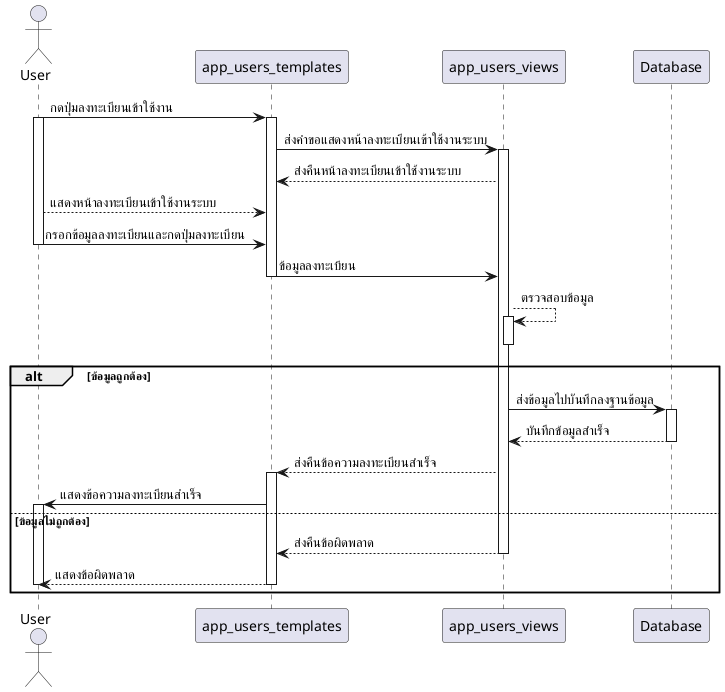 /' Register '/
@startuml
actor User

User -> app_users_templates: กดปุ่มลงทะเบียนเข้าใช้งาน
activate User
activate app_users_templates
app_users_templates -> app_users_views: ส่งคำขอแสดงหน้าลงทะเบียนเข้าใช้งานระบบ
activate app_users_views
app_users_views --> app_users_templates: ส่งคืนหน้าลงทะเบียนเข้าใช้งานระบบ
app_users_templates <-- User: แสดงหน้าลงทะเบียนเข้าใช้งานระบบ
User -> app_users_templates: กรอกข้อมูลลงทะเบียนและกดปุ่มลงทะเบียน
deactivate User
app_users_templates -> app_users_views: ข้อมูลลงทะเบียน
deactivate app_users_templates
app_users_views --> app_users_views: ตรวจสอบข้อมูล
activate app_users_views
deactivate app_users_views
alt ข้อมูลถูกต้อง
app_users_views -> Database: ส่งข้อมูลไปบันทึกลงฐานข้อมูล
activate Database
Database --> app_users_views: บันทึกข้อมูลสำเร็จ
deactivate Database
app_users_views --> app_users_templates: ส่งคืนข้อความลงทะเบียนสำเร็จ
activate app_users_templates
app_users_templates -> User: แสดงข้อความลงทะเบียนสำเร็จ
activate User
else ข้อมูลไม่ถูกต้อง
app_users_views --> app_users_templates: ส่งคืนข้อผิดพลาด
deactivate app_users_views
app_users_templates --> User: แสดงข้อผิดพลาด
deactivate User
deactivate app_users_templates
end

@enduml

/' Log in '/
@startuml
actor User

app_users_templates --> User: แสดงหน้าล็อกอิน
activate app_users_templates
activate User
User -> app_users_templates: กรอกข้อมูลล็อกอินและกดปุ่มเข้าสู่ระบบ
app_users_templates -> app_users_views: ส่ง request ขอเข้าสู่ระบบพร้อมกับข้อมูล
activate app_users_views
app_users_views -> Database: ตรวจสอบผู้ใช้งาน
activate Database
alt การตรวจสอบผู้ใช้ล้มเหลว
Database --> app_users_views: ตรวจสอบผู้ใช้งานไม่สำเร็จ
app_users_views --> app_users_templates: ส่งคืนข้อผิดพลาดในการล็อกอิน
app_users_templates --> User: แสดงข้อผิดพลาดในการล็อกอิน
else ตรวจสอบผู้ใช้สำเร็จ
Database --> app_users_views: ตรวจสอบผู้ใช้งานสำเร็จ
deactivate Database
app_users_views --> app_users_templates: ส่งคืนหน้าหลัก
deactivate app_users_views
app_users_templates --> User: แสดงหน้าหลัก
deactivate app_users_templates
deactivate User
end

@enduml

/' Prediction + View result '/
@startuml
actor User

app_general_templates --> User: แสดงหน้าหลัก
User -> app_general_templates: เลือกเมนูทำนายผล
app_general_templates -> app_general_views: ส่ง request หน้าทำนายผล
app_general_views -> app_general_views: ตรวจสอบสิทธิ์ผู้ใช้งาน
alt User = ผู้ดูแลระบบหรืออาจารย์
app_general_views -> app_prediction_templates: ส่งคืนหน้าเลือกรูปแบบการทำนาย
app_prediction_templates --> User: แสดงหน้าเลือการรูปแบบการทำนาย
alt เลือกทำนายผลรายบุคคล
app_general_views -> app_prediction_templates: ส่งคืนหน้าแบบฟอร์มการทำนายผลรายบุคคล
app_prediction_templates --> User: แสดงหน้าแบบฟอร์มการทำนายผลรายบุคคล
User -> app_prediction_templates: กรอกข้อมูลสำหรับทำนายผล
app_prediction_templates -> app_prediction_views: ส่ง request ทำนายและข้อมูล
app_prediction_views -> app_prediction_views: ตรวจสอบข้อมูล
app_prediction_views -> Database: ขอข้อมูลสำหรับ Train model
Database -> Database: ค้นหาข้อมูลสำหรับ Train model
app_prediction_views -> sk_learn: ส่งข้อมูลไปเพื่อทำนายผล
sk_learn -> sk_learn: ทำนายผล
sk_learn --> app_prediction_views: ส่งคืนผลการทำนาย
app_prediction_views --> app_prediction_templates: ส่งคืนผลการทำนาย
app_prediction_templates --> User: แสดงผลการทำนาย
else เลือกการทำนายแบบกลุ่ม
app_general_views -> app_prediction_templates: ส่งคืนหน้าแบบฟอร์มการทำนายผลแบบกลุ่ม
app_prediction_templates --> User: แสดงหน้าแบบฟอร์มการทำนายผลแบบกลุ่ม
User -> app_prediction_templates: เลือกสาขาและอัปโหลดไฟลืข้อมูล
app_prediction_templates -> app_prediction_views: ส่ง request ทำนายและข้อมูล
app_prediction_views -> app_prediction_views: ตรวจสอบข้อมูล
app_prediction_views -> Database: ขอข้อมูลสำหรับ Train model
Database -> Database: ค้นหาข้อมูลสำหรับ Train model
app_prediction_views -> sk_learn: ส่งข้อมูลไปเพื่อทำนายผล
sk_learn -> sk_learn: ทำนายผล
sk_learn --> app_prediction_views: ส่งคืนผลการทำนาย
app_prediction_views --> app_prediction_templates: ส่งคืนผลการทำนาย
app_prediction_templates --> User: แสดงผลการทำนาย
end
else User = ผู้ใช้งานระบบ 
app_general_views -> app_prediction_templates: ส่งคืนหน้าแบบฟอร์มการทำนายผลรายบุคคล
app_prediction_templates --> User: แสดงหน้าแบบฟอร์มการทำนายผลรายบุคคล
User -> app_prediction_templates: กรอกข้อมูลสำหรับทำนายผล
app_prediction_templates -> app_prediction_views: ส่ง request ทำนายและข้อมูล
app_prediction_views -> app_prediction_views: ตรวจสอบข้อมูล
app_prediction_views -> Database: ขอข้อมูลสำหรับ Train model
Database -> Database: ค้นหาข้อมูลสำหรับ Train model
app_prediction_views -> sk_learn: ส่งข้อมูลไปเพื่อทำนายผล
sk_learn -> sk_learn: ทำนายผล
sk_learn --> app_prediction_views: ส่งคืนผลการทำนาย
app_prediction_views --> app_prediction_templates: ส่งคืนผลการทำนาย
app_prediction_templates --> User: แสดงผลการทำนาย
end

@enduml

/' History '/
@startuml
actor User

app_general_templates --> User: แสดงหน้าหลัก
User -> app_general_templates: เลือกเมนูประวัติการทำนาย
app_general_templates -> app_users_views: ส่ง request ขอหน้าประวัติการทำนาย
app_users_views -> Database: ขอข้อมูลประวัติการทำนายของผู้ใช้งาน
Database -> Database: ค้นหาข้อมูล
Database --> app_users_views: ส่งคืนข้อมูล
app_users_views --> app_users_templates: ส่งคืนข้อมูลประวัติการทำนาย
app_users_templates --> User: แสดงประวัติการทำนาย

@enduml

/' Manage Profile '/
@startuml
actor User

app_general_templates --> User: แสดงหน้าหลัก
User -> app_general_templates: กดปุ่มไอคอนผู้ใช้งาน
app_general_templates -> app_users_views: ส่ง request ขอหน้าแสดงข้อมูลผู้ใช้งาน
app_users_views -> Database: ขอข้อมูลผู้ใช้งาน
Database -> Database: ค้นหาข้อมูลผู้ใช้
Database --> app_users_views: ส่งคืนข้อมูลผู้ใช้งาน
app_users_views --> app_users_templates: ส่งคืนข้อมูลผู้ใช้งาน
app_users_templates --> User: แสดงข้อมูลผู้ใช้งาน
alt เปลี่ยนรหัสผ่าน
User -> app_users_templates: ผู้ใช้งานกดปุ่มเปลี่ยนรหัสผ่าน
app_users_templates -> app_users_views: ส่ง request ขอหน้าแบบฟอร์อมเปลี่ยนรหัสผ่าน
app_users_views --> app_users_templates: ส่งคืนหน้าแบบฟอร์อมเปลี่ยนรหัสผ่าน
app_users_templates --> User: แสดงหน้าแบบฟอร์มเปลี่ยนรหัสผ่าน
User -> app_users_templates: กรอกรหัสผ่านเก่าและรหัสผ่านใหม่
app_users_templates -> app_users_views: ส่งรหัสผ่านเก่าและรหัสผ่านใหม่
app_users_views -> Database: ส่งรหัสผ่านเก่าไปค้นหาในฐานข้อมูล
Database -> Database: ค้นหารหัสผ่าน
Database --> app_users_views: ส่งคืนรหัสผ่าน
app_users_views -> app_users_views: ตรวจสอบรหัสผ่านเก่า
alt รหัสผ่านเก่าไม่ถูกต้อง
app_users_views --> app_users_templates: ส่งคืนข้อผิดพลาด
app_users_templates --> User: แสดงข้อผิดพลาด
else รหัสผ่านเก่าถูกต้อง
app_users_views -> Database: ส่งรหัสผ่านใหม่
Database -> Database: ลบรหัสผ่านเก่าและบันทึกข้อมูลใหม่
Database --> app_users_views: บันทึกข้อมูลสำเร็จ
app_users_views --> app_users_templates: ส่งคืนข้อความเปลี่ยนรหัสผ่านสำเร็จ
app_users_templates --> User: แสดงข้อความเปลี่ยนรหัสผ่านสำเร็จ
end
else แก้ไขข้อมูลส่วนตัว
User -> app_users_templates: ผู้ใช้งานกดปุ่มแก้ไขข้อมูลส่วนตัว
app_users_templates -> app_users_views: ส่ง request ขอหน้าแก้ไขข้อมูลส่วนตัว
app_users_views -> Database: ส่งคำขอข้อมูลผู้ใช้งาน
Database -> Database: ค้นหาข้อมูลผู้ใช้งาน
Database --> app_users_views: ส่งคืนข้อมูลผู้ใช้งาน
app_users_views --> app_users_templates: ส่งคืนข้อมูลผู้ใช้งาน
app_users_templates --> User: แสดงหน้าแบบฟอร์มแก้ไขข้อมูลส่วนตัวพร้อมข้อมูล
User -> app_users_templates: แก้ไขข้อมูลที่ต้องการ
app_users_templates -> app_users_views: ส่งข้อมูลที่ผู้ใช้งานกรอก
app_users_views -> app_users_views: ตรวจสอบข้อมูล
alt ข้อมูลถูกต้อง
app_users_views -> Database: ส่งข้อมูลไปบันทึกยังฐานข้อมูล
Database --> app_users_views: บันทึกข้อมูลสำเร็จ
app_users_views --> app_users_templates: ส่งคืนข้อความแก้ไขข้อมูลสำเร็จ
app_users_templates --> User: แสดงข้อความแก้ไขข้อมูลสำเร็จ
else ข้อมูลไม่ถูกต้อง
app_users_views --> app_users_templates: ส่งคืนข้อผิดพลาด
app_users_templates --> User: แสดงข้อผิดพลาด
end
end
@enduml

/' View data prediction '/
@startuml
actor User

app_general_templates --> User: แสดงหน้าหลัก
User -> app_general_templates: เลือกเมนูดุข้อมูลการทำนาย
app_general_templates -> app_prediction_views: ส่ง request ขอหน้าแสดงข้อมูลการทำนาย
app_prediction_views -> app_prediction_views: ตรวจสอบสิทธิ์ผู้ใช้งาน
alt ผู้ใช้งานเป็น Admin
app_prediction_views -> Database: ส่งคำขอข้อมูลการทำนาย
Database --> app_prediction_views: ส่งคืนข้อมูลการทำนายทั้งหมด
app_prediction_views -> app_prediction_templates: ส่งคืนข้อมูลการทำนาย
app_prediction_templates --> User: แสดงข้อมูลการทำนาย
else ผู้ใช้งานเป็น Teacher 
app_prediction_views -> Database: ส่งคำขอข้อมูลการทำนายในสาขาของ Teacher
Database -> Database: ค้นหาข้อมูลการทำนาย
Database --> app_prediction_views: ส่งคืนข้อมูลการทำนาย
app_prediction_views -> app_prediction_templates: ส่งคืนข้อมูลการทำนาย
app_prediction_templates --> User: แสดงข้อมูลการทำนาย
end
@enduml

/' Dashboard '/
@startuml
actor User
User -> app_general_views: เข้าสู่ระบบสำเร็จ
app_general_views -> app_general_views: ตรวจสอบสิทธิ์ผู้ใช้งาน
alt User = Teacher
app_general_views -> Database: ส่งคำขอข้อมูลการทำนาย
Database -> Database: ค้นหาข้อมูลการทำนายด้วยไอดีสาขาของอาจารย์
Database --> app_general_views: ส่งคืนข้อมูลการทำนาย
app_general_views --> app_general_templates: ส่งคืนข้อมูลการทำนาย
app_general_templates --> User: แสดงข้อมูลการทำนายในรูปแบบของกราฟ
else User = Admin
app_general_views -> Database: ส่งคำขอข้อมูลการทำนายทั้งหมดในระบบ
Database --> app_general_views: ส่งคืนข้อมูลการทำนาย
app_general_views --> app_general_templates: ส่งคืนข้อมูลการทำนาย
app_general_templates --> User: แสดงข้อมูลการทำนายในรูปแบบของกราฟ
end
@enduml

/' View training data '/
@startuml
actor User

app_general_templates --> User: แสดงหน้าหลัก
User -> app_general_templates: เลือกเมนูข้อมูลสำหรับสร้างโมเดล
app_general_templates -> app_demo_model_views: ส่ง request ขอหน้าข้อมูลสำหรับสร้างโมเดล
app_demo_model_views -> app_demo_model_views: ตรวจสอบสิทธิ์ผู้ใช้งาน
alt User = Admin
app_demo_model_views -> Database: ขอข้อมูลสำหรับสร้างโมเดลทั้งหมด
Database --> app_demo_model_views: ส่งคืนข้อมูลสำหรับสร้างโมเดล
app_demo_model_views --> app_demo_model_templates: ส่งคืนข้อมูลสำหรับสร้างโมเดล
app_demo_model_templates --> User: แสดงข้อมูลสำหรับสร้างโมเดล
else User = Teacher
app_demo_model_views -> Database: ขอข้อมูลสำหรับสร้างโมเดล
Database -> Database: ค้นหาข้อมูลสำหรับสร้างโมเดลด้วยสาขาของอาจารย์
Database --> app_demo_model_views: ส่งคืนข้อมูลสำหรับสร้างโมเดล
app_demo_model_views --> app_demo_model_templates: ส่งคืนข้อมูลสำหรับสร้างโมเดล
app_demo_model_templates --> User: แสดงข้อมูลสำหรับสร้างโมเดล
else User = ผู้ใช้งานทั่วไป
app_demo_model_views --> app_demo_model_templates: ส่งคืนข้อผิดพลาด
app_demo_model_templates --> User: แสดงหน้า error
end
@enduml

/' manage teacher '/
@startuml
actor Admin

app_general_templates --> Admin: แสดงหน้าหลัก
Admin -> app_general_templates: เลือกเมนูจัดการอาจารย์
app_general_templates -> app_users_views: ส่ง request ขอหน้าแสดงข้อมูลอาจารย์
app_users_views -> Database: ส่งคำขอข้อมูลผุ้ใช้งานที่เป็นอาจารย์
Database -> Database: ค้นหาข้อมูลผู้ใช้งานที่มีสถานะอาจารย์
Database -> app_users_views: ส่งคืนข้อมูลผู้ใช้งานที่มีสถานะอาจารย์
app_users_views --> app_users_templates: ส่งคืนข้อมูลอาจารย์
app_users_templates --> Admin: แสดงหน้าข้อมูลอาจารย์

Admin -> app_users_templates: กดปุ่มเพิ่มข้อมูลอาจารย์
app_users_templates -> app_users_views: ส่ง request ขอหน้าแบบฟอร์มเพิ่มข้อมูลอาจารย์
app_users_views --> app_users_templates: ส่งคืนหน้าแบบฟอร์มเพิ่มข้อมูลอาจารย์
app_users_templates --> Admin: แสดงหน้าแบบฟอร์มเพิ่มข้อมูลอาจารย์
Admin -> app_users_templates: กรอกข้อมูลอาจารย์
app_users_templates -> app_users_views: ข้อมูลอาจารย์
app_users_views -> app_users_views: ตรวจสอบข้อมูล
alt ข้อมูลถูกต้อง
app_users_views -> Database: ส่งข้อมูลไปบันทึกในฐานข้อมูล
Database --> app_users_views: ส่งคืนข้อมูลอาจารย์
app_users_views --> app_users_templates: ส่งคืนข้อมูลอาจารย์
app_users_templates --> Admin: แสดงข้อมูลอาจารย์
else ข้อมูลไม่ถูกต้อง
app_users_views --> app_users_templates: ส่งคืนข้อผิดพลาด
app_users_templates --> Admin: แสดงข้อผิดพลาด
end

Admin -> app_users_templates: กดปุ่มแก้ไขข้อมูลอาจารย์
app_users_templates -> app_users_views: ส่ง request ขอหน้าแบบฟอร์มแก้ไขข้อมูลอาจารย์
app_users_views -> Database: ส่งคำขอข้อมูลผู้ใช้งาน
Database -> Database: ค้นหาข้อมูลผู้ใช้งาน
Database --> app_users_views: ส่งคืนข้อมูลผู้ใช้งาน
app_users_views --> app_users_templates: ส่งคืนข้อมูลผู้ใช้งาน
app_users_templates --> Admin: แสดงหน้าแบบฟอร์มแก้ไขข้อมูลพร้อมกับข้อมูลผู้ใช้งาน
Admin -> app_users_templates: กรอกข้อมูลที่ต้องการแก้ไข
app_users_templates -> app_users_views: ข้อมูลผู้ใช้งาน
app_users_views -> app_users_views: ตรวจสอบข้อมูล
alt ข้อมูลถูกต้อง
app_users_views -> Database: ส่งข้อมูลใหม่ไปบันทึกในฐานข้อมูล
Database --> app_users_views: ส่งคืนข้อมูลอาจารย์
app_users_views --> app_users_templates: ส่งคืนข้อมูลอาจารย์
app_users_templates --> Admin: แสดงข้อมูลอาจารย์
else ข้อมูลไม่ถูกต้อง
app_users_views --> app_users_templates: ส่งคืนข้อผิดพลาด
app_users_templates --> Admin: แสดงข้อผิดพลาด
end

Admin -> app_users_templates: กดปุ่มลบข้อมูลอาจารย์
app_users_templates -> app_users_views: ส่ง request ขอลบข้อมูล
app_users_views -> Database: ส่งข้อมูลไปค้นหาในฐานข้อมูล
Database -> Database: ลบข้อมูลผู้ใช้งาน
Database --> app_users_views: ส่งคืนข้อมูลอาจารย์
app_users_views --> app_users_templates: ส่งคืนข้อมูลอาจารย์
app_users_templates --> Admin: แสดงข้อมูลอาจารย์

@enduml